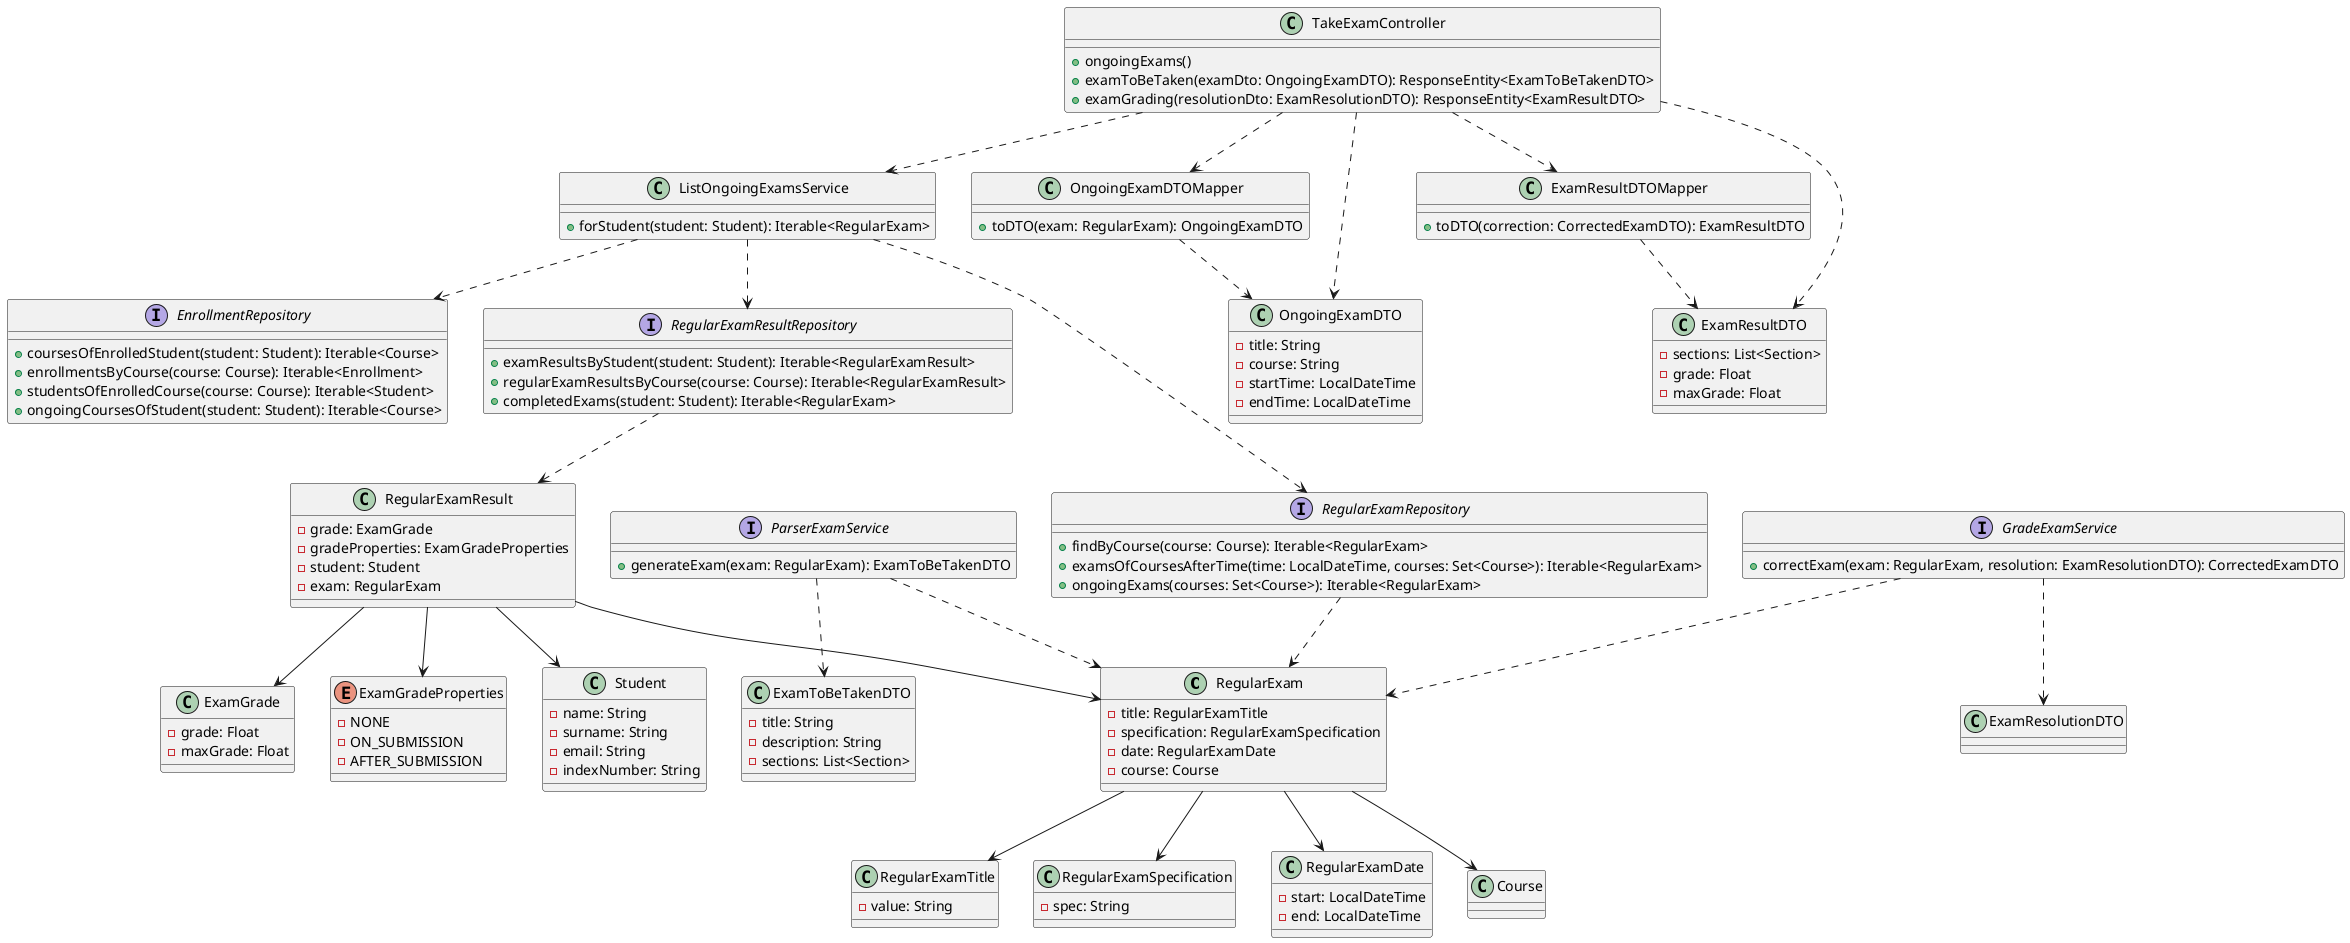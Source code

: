 @startuml
class RegularExam {
    - title: RegularExamTitle
    - specification: RegularExamSpecification
    - date: RegularExamDate
    - course: Course
}

class RegularExamTitle {
    - value: String
}

class RegularExamSpecification {
    - spec: String
}

class RegularExamDate {
    - start: LocalDateTime
    - end: LocalDateTime
}

class Course {
}

class RegularExamResult {
    - grade: ExamGrade
    - gradeProperties: ExamGradeProperties
    - student: Student
    - exam: RegularExam
}

class ExamGrade {
    - grade: Float
    - maxGrade: Float
}

enum ExamGradeProperties {
    - NONE
    - ON_SUBMISSION
    - AFTER_SUBMISSION
}

class Student {
    - name: String
    - surname: String
    - email: String
    - indexNumber: String
}

class TakeExamController {
    + ongoingExams()
    + examToBeTaken(examDto: OngoingExamDTO): ResponseEntity<ExamToBeTakenDTO>
    + examGrading(resolutionDto: ExamResolutionDTO): ResponseEntity<ExamResultDTO>
}

interface ParserExamService {
    + generateExam(exam: RegularExam): ExamToBeTakenDTO
}

interface GradeExamService {
    + correctExam(exam: RegularExam, resolution: ExamResolutionDTO): CorrectedExamDTO
}

interface RegularExamRepository {
    + findByCourse(course: Course): Iterable<RegularExam>
    + examsOfCoursesAfterTime(time: LocalDateTime, courses: Set<Course>): Iterable<RegularExam>
    + ongoingExams(courses: Set<Course>): Iterable<RegularExam>
}

interface EnrollmentRepository {
    + coursesOfEnrolledStudent(student: Student): Iterable<Course>
    + enrollmentsByCourse(course: Course): Iterable<Enrollment>
    + studentsOfEnrolledCourse(course: Course): Iterable<Student>
    + ongoingCoursesOfStudent(student: Student): Iterable<Course>
}

interface RegularExamResultRepository {
    + examResultsByStudent(student: Student): Iterable<RegularExamResult>
    + regularExamResultsByCourse(course: Course): Iterable<RegularExamResult>
    + completedExams(student: Student): Iterable<RegularExam>
}

class OngoingExamDTO {
    - title: String
    - course: String
    - startTime: LocalDateTime
    - endTime: LocalDateTime
}

class OngoingExamDTOMapper {
    + toDTO(exam: RegularExam): OngoingExamDTO
}

class ListOngoingExamsService {
    + forStudent(student: Student): Iterable<RegularExam>
}

class ExamToBeTakenDTO {
    - title: String
    - description: String
    - sections: List<Section>
}

class ExamResultDTO {
    - sections: List<Section>
    - grade: Float
    - maxGrade: Float
}

class ExamResultDTOMapper {
    + toDTO(correction: CorrectedExamDTO): ExamResultDTO
}

RegularExam --> RegularExamTitle
RegularExam --> RegularExamSpecification
RegularExam --> RegularExamDate
RegularExam --> Course

RegularExamResult --> ExamGrade
RegularExamResult --> ExamGradeProperties
RegularExamResult --> Student
RegularExamResult --> RegularExam

RegularExamRepository ..> RegularExam
RegularExamResultRepository ..> RegularExamResult

ParserExamService ..> RegularExam
GradeExamService ..> RegularExam

ParserExamService ..> ExamToBeTakenDTO

GradeExamService ..> ExamResolutionDTO

TakeExamController ..> ExamResultDTOMapper
TakeExamController ..> ExamResultDTO
ExamResultDTOMapper ..> ExamResultDTO

TakeExamController ..> OngoingExamDTOMapper
TakeExamController ..> OngoingExamDTO
OngoingExamDTOMapper ..> OngoingExamDTO

TakeExamController ..> ListOngoingExamsService
ListOngoingExamsService ..> RegularExamRepository
ListOngoingExamsService ..> EnrollmentRepository
ListOngoingExamsService ..> RegularExamResultRepository

@enduml